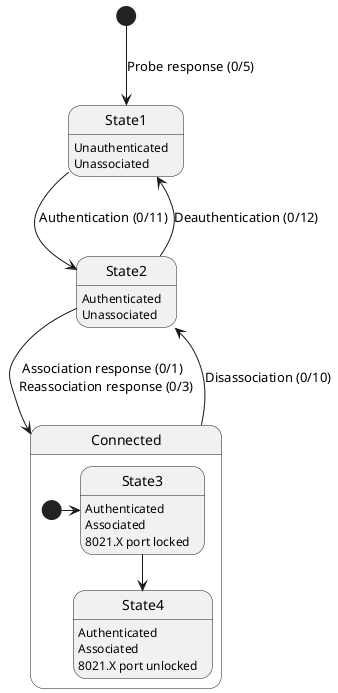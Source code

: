 @startuml
[*] --> State1 : Probe response (0/5)
State1: Unauthenticated
State1: Unassociated
State1 --> State2 : Authentication (0/11)
State2: Authenticated
State2: Unassociated
State2 --> Connected : Association response (0/1) \n Reassociation response (0/3)
state Connected {
    [*] -> State3
    State3: Authenticated
    State3: Associated
    State3: 8021.X port locked
    State3 --> State4
    State4: Authenticated
    State4: Associated
    State4: 8021.X port unlocked
}
Connected --> State2 : Disassociation (0/10)
State2 --> State1 : Deauthentication (0/12)
@enduml